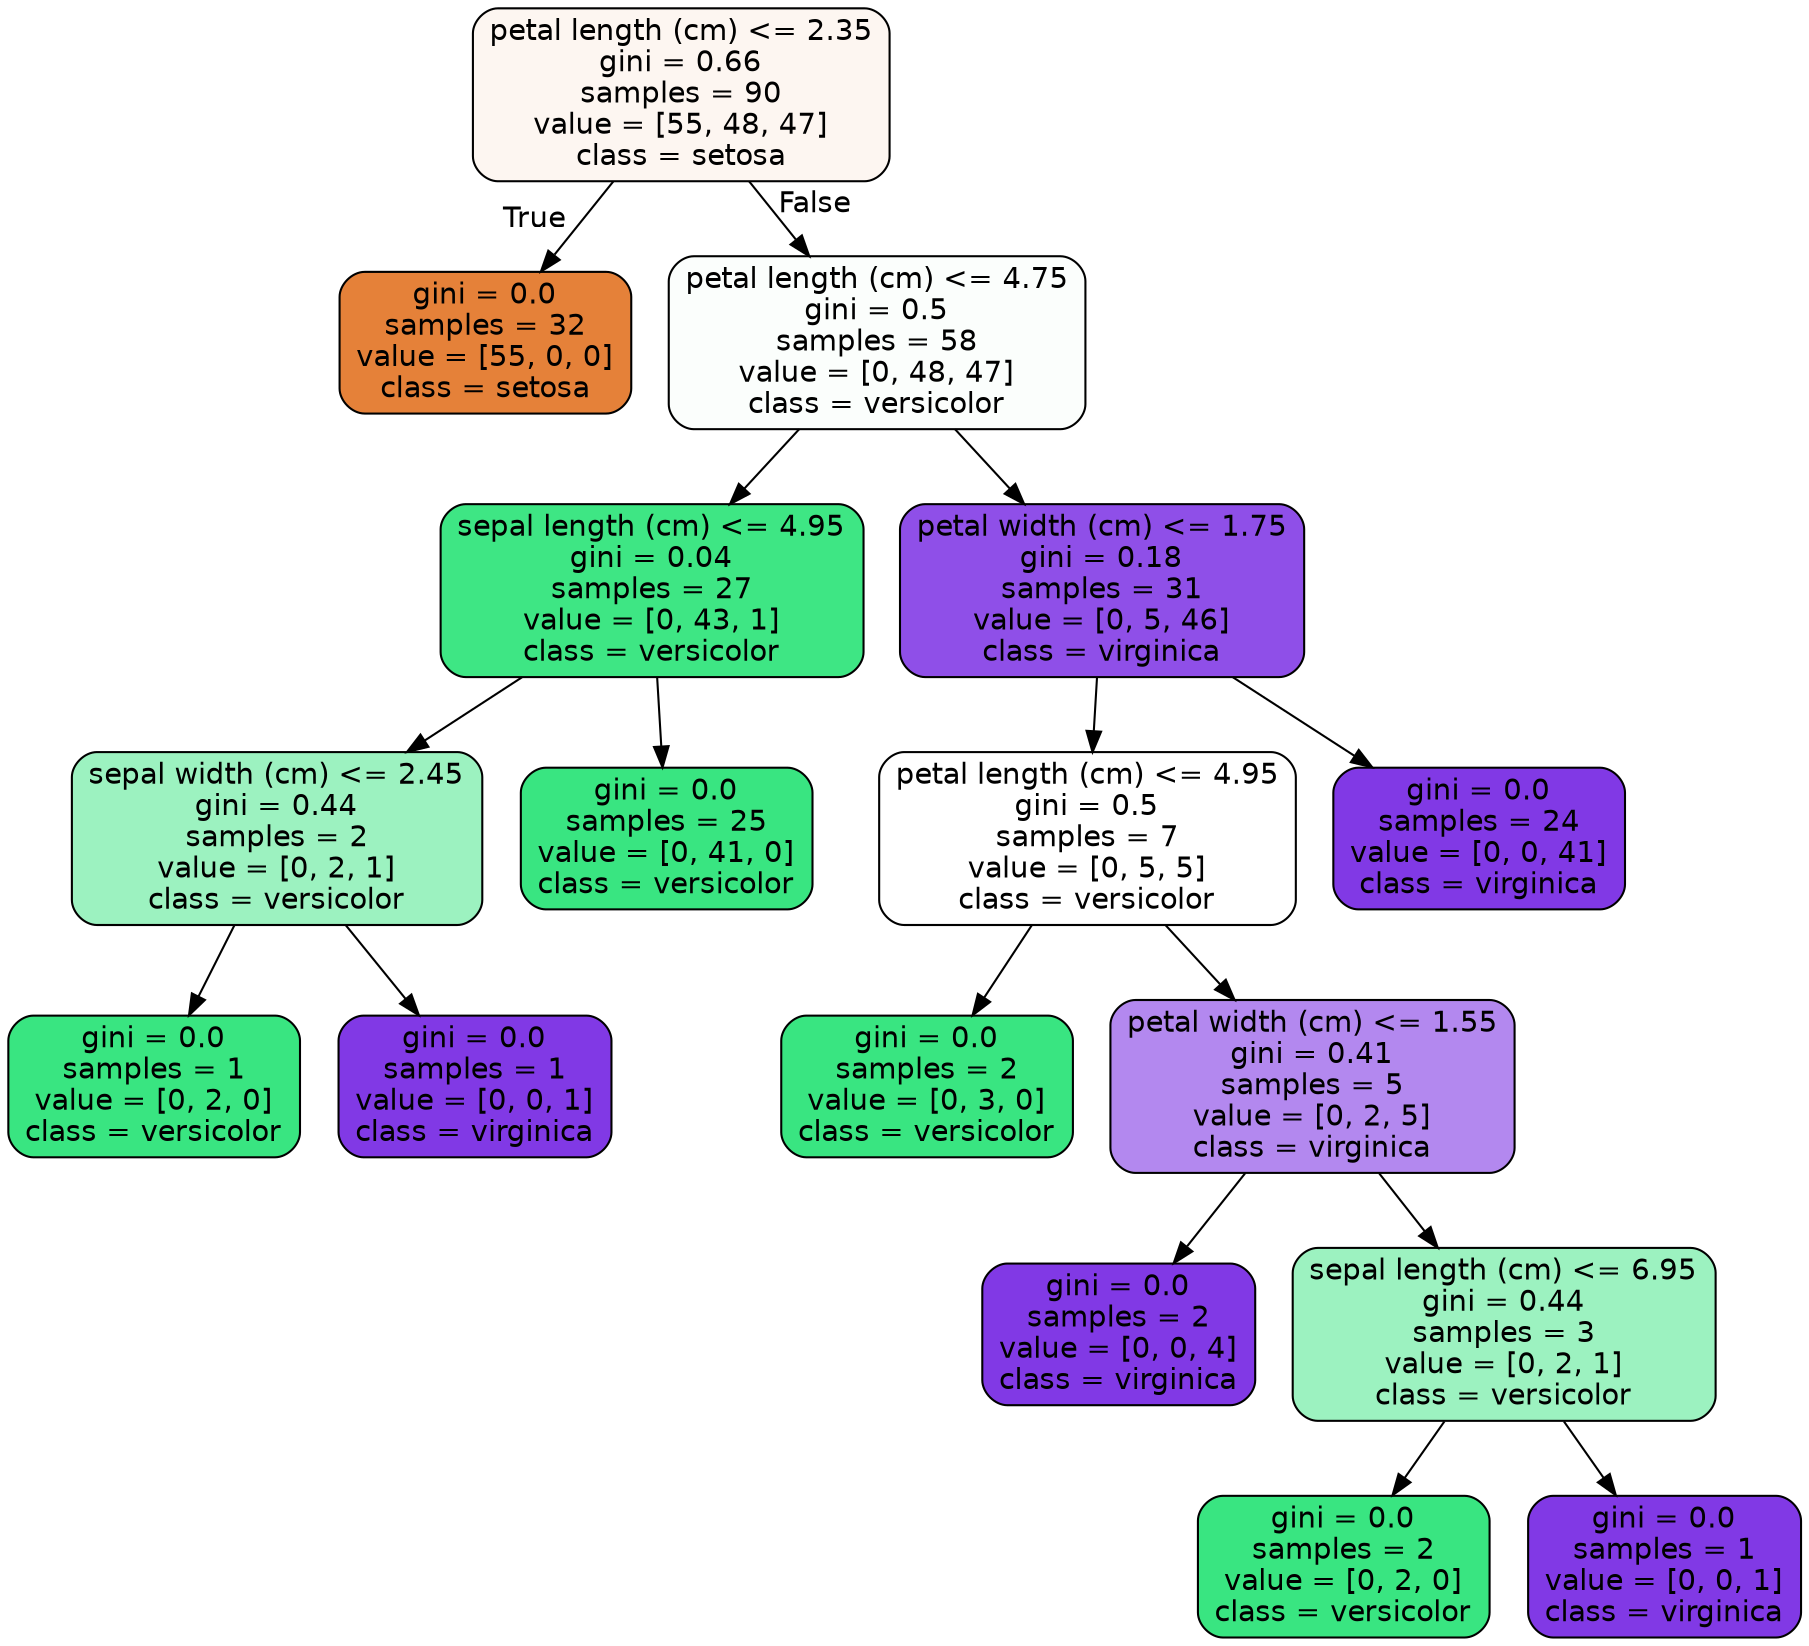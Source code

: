 digraph Tree {
node [shape=box, style="filled, rounded", color="black", fontname="helvetica"] ;
edge [fontname="helvetica"] ;
0 [label="petal length (cm) <= 2.35\ngini = 0.66\nsamples = 90\nvalue = [55, 48, 47]\nclass = setosa", fillcolor="#fdf6f1"] ;
1 [label="gini = 0.0\nsamples = 32\nvalue = [55, 0, 0]\nclass = setosa", fillcolor="#e58139"] ;
0 -> 1 [labeldistance=2.5, labelangle=45, headlabel="True"] ;
2 [label="petal length (cm) <= 4.75\ngini = 0.5\nsamples = 58\nvalue = [0, 48, 47]\nclass = versicolor", fillcolor="#fbfefc"] ;
0 -> 2 [labeldistance=2.5, labelangle=-45, headlabel="False"] ;
3 [label="sepal length (cm) <= 4.95\ngini = 0.04\nsamples = 27\nvalue = [0, 43, 1]\nclass = versicolor", fillcolor="#3ee684"] ;
2 -> 3 ;
4 [label="sepal width (cm) <= 2.45\ngini = 0.44\nsamples = 2\nvalue = [0, 2, 1]\nclass = versicolor", fillcolor="#9cf2c0"] ;
3 -> 4 ;
5 [label="gini = 0.0\nsamples = 1\nvalue = [0, 2, 0]\nclass = versicolor", fillcolor="#39e581"] ;
4 -> 5 ;
6 [label="gini = 0.0\nsamples = 1\nvalue = [0, 0, 1]\nclass = virginica", fillcolor="#8139e5"] ;
4 -> 6 ;
7 [label="gini = 0.0\nsamples = 25\nvalue = [0, 41, 0]\nclass = versicolor", fillcolor="#39e581"] ;
3 -> 7 ;
8 [label="petal width (cm) <= 1.75\ngini = 0.18\nsamples = 31\nvalue = [0, 5, 46]\nclass = virginica", fillcolor="#8f4fe8"] ;
2 -> 8 ;
9 [label="petal length (cm) <= 4.95\ngini = 0.5\nsamples = 7\nvalue = [0, 5, 5]\nclass = versicolor", fillcolor="#ffffff"] ;
8 -> 9 ;
10 [label="gini = 0.0\nsamples = 2\nvalue = [0, 3, 0]\nclass = versicolor", fillcolor="#39e581"] ;
9 -> 10 ;
11 [label="petal width (cm) <= 1.55\ngini = 0.41\nsamples = 5\nvalue = [0, 2, 5]\nclass = virginica", fillcolor="#b388ef"] ;
9 -> 11 ;
12 [label="gini = 0.0\nsamples = 2\nvalue = [0, 0, 4]\nclass = virginica", fillcolor="#8139e5"] ;
11 -> 12 ;
13 [label="sepal length (cm) <= 6.95\ngini = 0.44\nsamples = 3\nvalue = [0, 2, 1]\nclass = versicolor", fillcolor="#9cf2c0"] ;
11 -> 13 ;
14 [label="gini = 0.0\nsamples = 2\nvalue = [0, 2, 0]\nclass = versicolor", fillcolor="#39e581"] ;
13 -> 14 ;
15 [label="gini = 0.0\nsamples = 1\nvalue = [0, 0, 1]\nclass = virginica", fillcolor="#8139e5"] ;
13 -> 15 ;
16 [label="gini = 0.0\nsamples = 24\nvalue = [0, 0, 41]\nclass = virginica", fillcolor="#8139e5"] ;
8 -> 16 ;
}